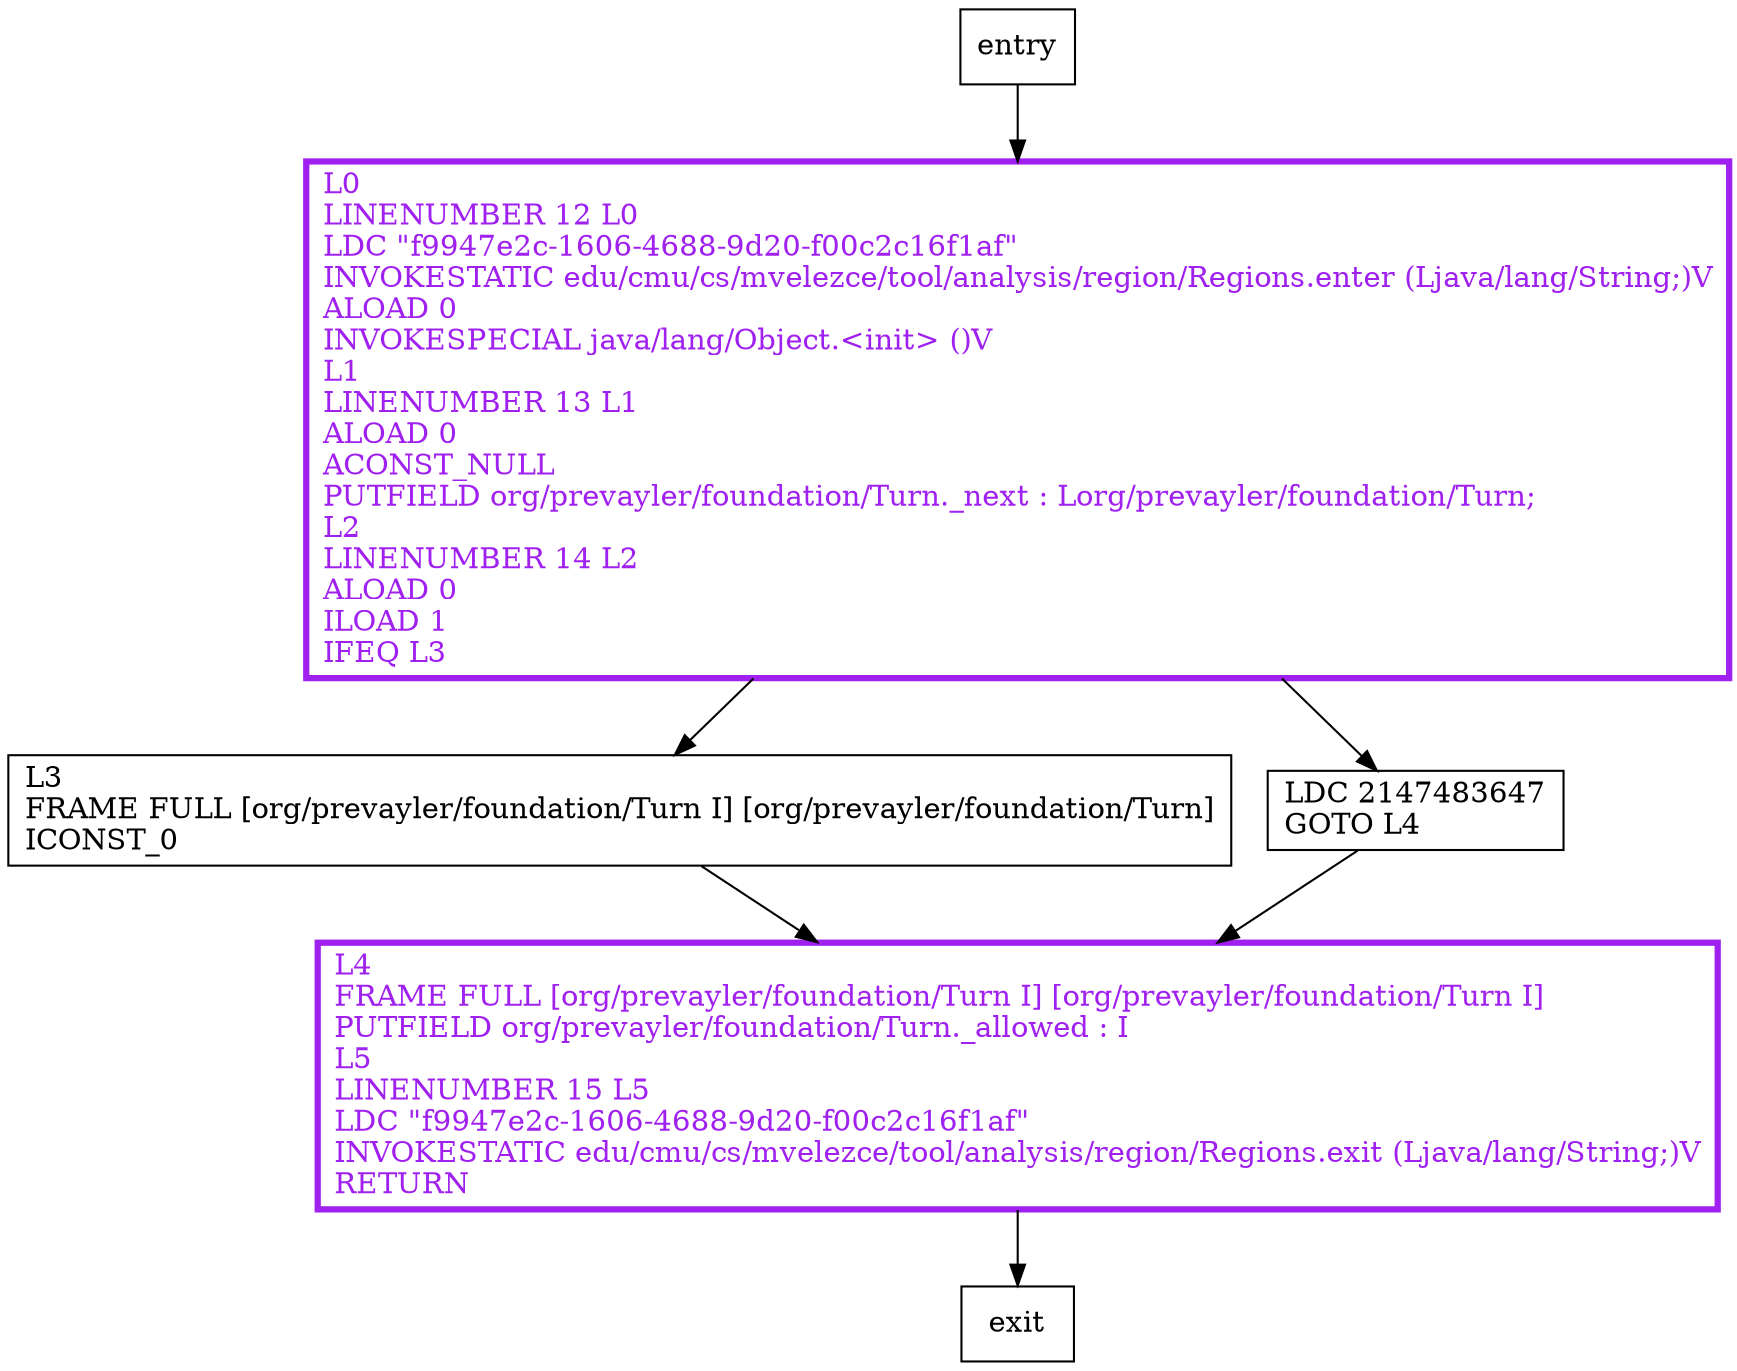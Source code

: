 digraph <init> {
node [shape=record];
128053256 [label="L3\lFRAME FULL [org/prevayler/foundation/Turn I] [org/prevayler/foundation/Turn]\lICONST_0\l"];
646300578 [label="L0\lLINENUMBER 12 L0\lLDC \"f9947e2c-1606-4688-9d20-f00c2c16f1af\"\lINVOKESTATIC edu/cmu/cs/mvelezce/tool/analysis/region/Regions.enter (Ljava/lang/String;)V\lALOAD 0\lINVOKESPECIAL java/lang/Object.\<init\> ()V\lL1\lLINENUMBER 13 L1\lALOAD 0\lACONST_NULL\lPUTFIELD org/prevayler/foundation/Turn._next : Lorg/prevayler/foundation/Turn;\lL2\lLINENUMBER 14 L2\lALOAD 0\lILOAD 1\lIFEQ L3\l"];
1936397403 [label="L4\lFRAME FULL [org/prevayler/foundation/Turn I] [org/prevayler/foundation/Turn I]\lPUTFIELD org/prevayler/foundation/Turn._allowed : I\lL5\lLINENUMBER 15 L5\lLDC \"f9947e2c-1606-4688-9d20-f00c2c16f1af\"\lINVOKESTATIC edu/cmu/cs/mvelezce/tool/analysis/region/Regions.exit (Ljava/lang/String;)V\lRETURN\l"];
1757412102 [label="LDC 2147483647\lGOTO L4\l"];
entry;
exit;
128053256 -> 1936397403;
entry -> 646300578;
646300578 -> 128053256;
646300578 -> 1757412102;
1936397403 -> exit;
1757412102 -> 1936397403;
646300578[fontcolor="purple", penwidth=3, color="purple"];
1936397403[fontcolor="purple", penwidth=3, color="purple"];
}
